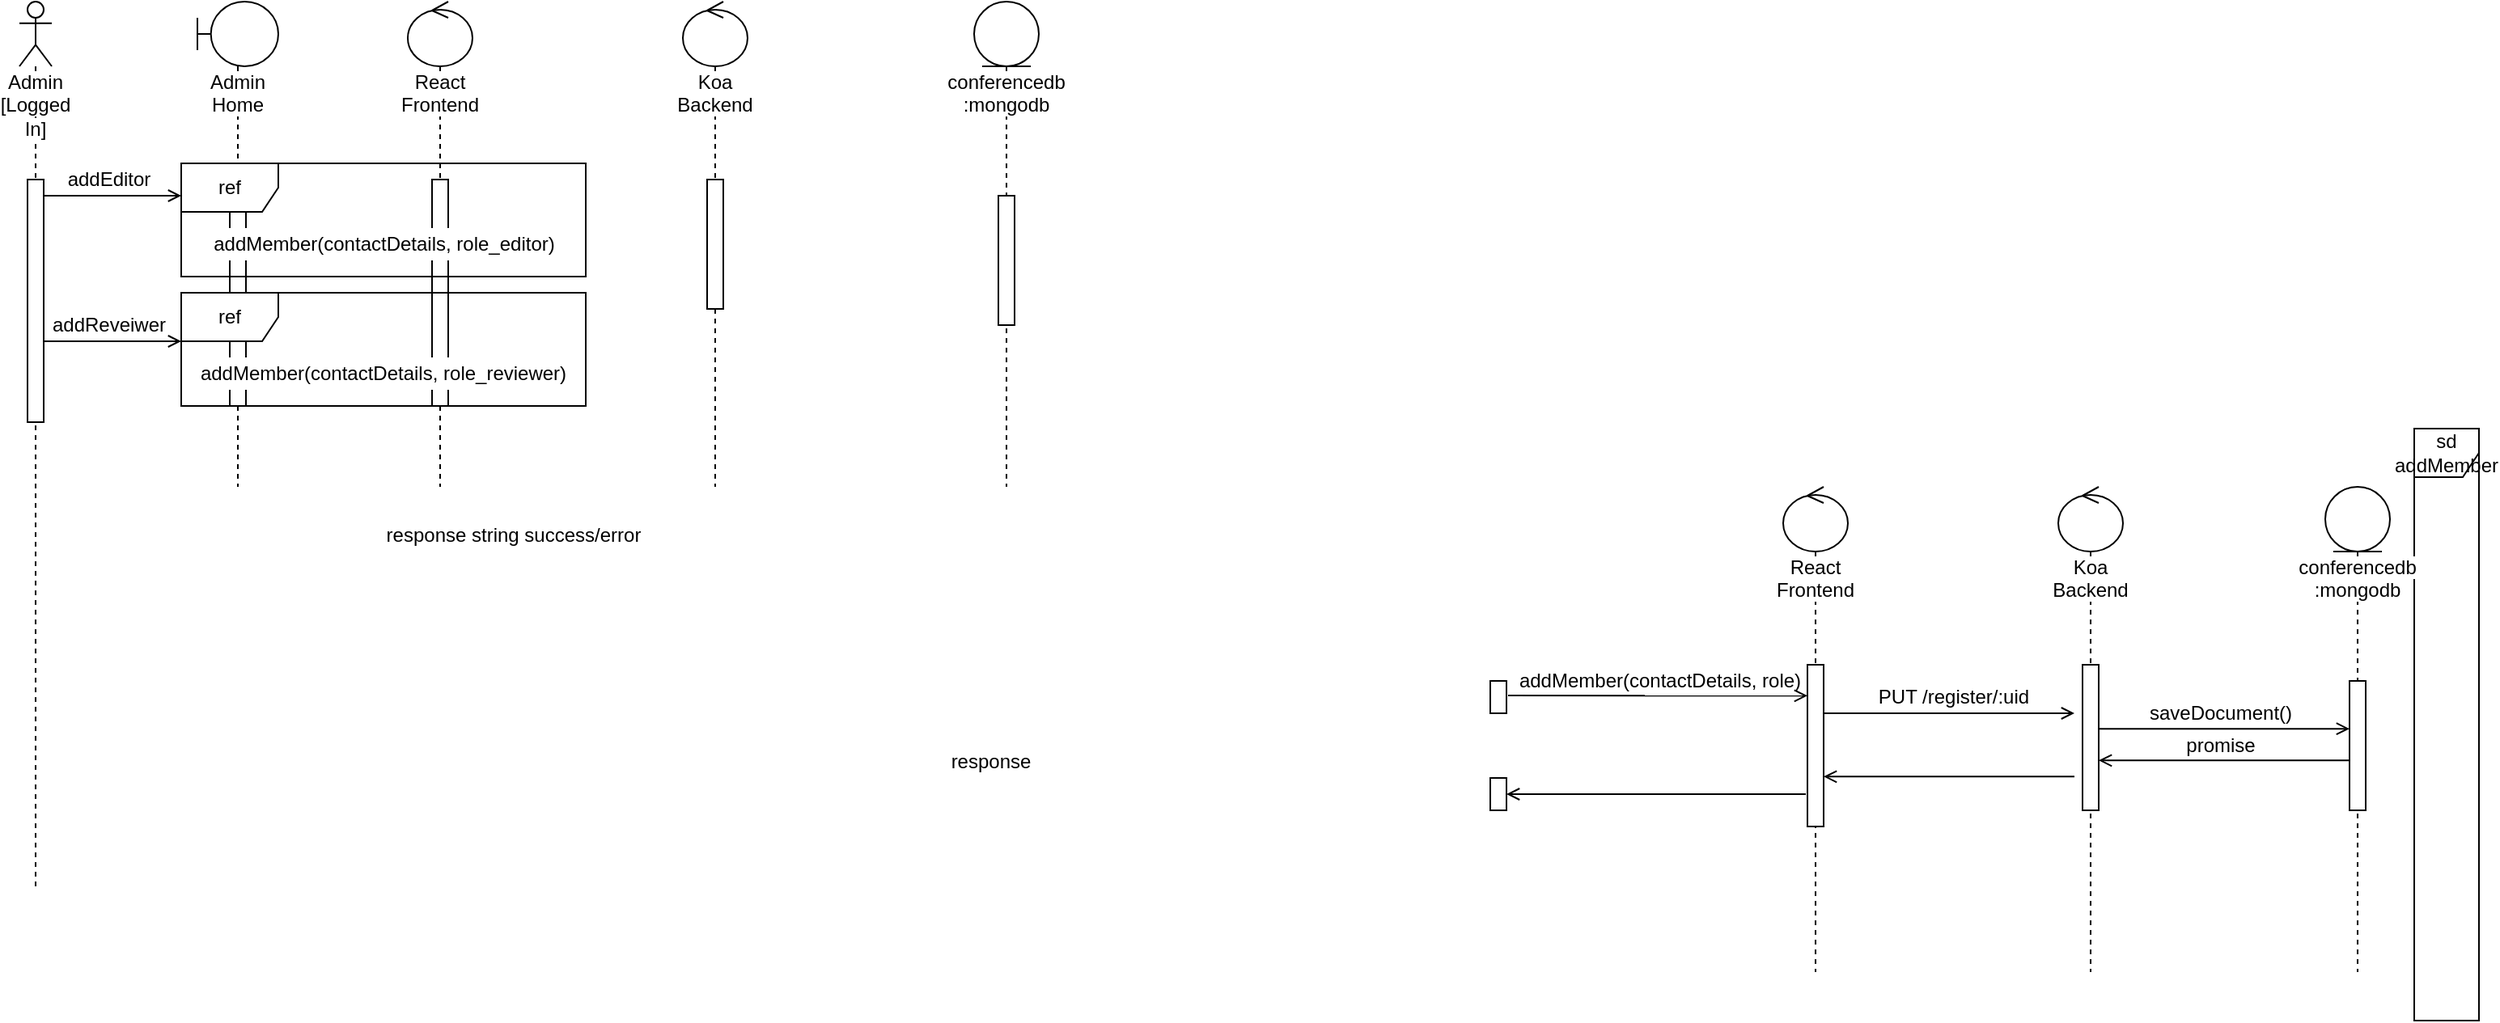 <mxfile version="14.7.2" type="github" pages="4">
  <diagram id="q4KeziVVks7lWcbCtezH" name="Page-1">
    <mxGraphModel dx="1038" dy="588" grid="1" gridSize="10" guides="1" tooltips="1" connect="1" arrows="1" fold="1" page="1" pageScale="1" pageWidth="1169" pageHeight="827" math="0" shadow="0">
      <root>
        <mxCell id="0" />
        <mxCell id="1" parent="0" />
        <mxCell id="NYb0u8Sw0OUqS86-CbN8-31" value="sd addMember" style="shape=umlFrame;whiteSpace=wrap;html=1;width=100;height=30;" parent="1" vertex="1">
          <mxGeometry x="1540" y="294" width="40" height="366" as="geometry" />
        </mxCell>
        <mxCell id="NYb0u8Sw0OUqS86-CbN8-1" value="&lt;span style=&quot;background-color: rgb(255 , 255 , 255)&quot;&gt;Admin&lt;br&gt;[Logged In]&lt;br&gt;&lt;/span&gt;" style="shape=umlLifeline;participant=umlActor;perimeter=lifelinePerimeter;whiteSpace=wrap;html=1;container=1;collapsible=0;recursiveResize=0;verticalAlign=top;spacingTop=36;outlineConnect=0;" parent="1" vertex="1">
          <mxGeometry x="60" y="30" width="20" height="550" as="geometry" />
        </mxCell>
        <mxCell id="NYb0u8Sw0OUqS86-CbN8-2" value="&lt;span style=&quot;background-color: rgb(255 , 255 , 255)&quot;&gt;Admin Home&lt;/span&gt;" style="shape=umlLifeline;participant=umlBoundary;perimeter=lifelinePerimeter;whiteSpace=wrap;html=1;container=1;collapsible=0;recursiveResize=0;verticalAlign=top;spacingTop=36;outlineConnect=0;" parent="1" vertex="1">
          <mxGeometry x="170" y="30" width="50" height="300" as="geometry" />
        </mxCell>
        <mxCell id="NYb0u8Sw0OUqS86-CbN8-3" value="&lt;span style=&quot;background-color: rgb(255 , 255 , 255)&quot;&gt;React Frontend&lt;/span&gt;" style="shape=umlLifeline;participant=umlControl;perimeter=lifelinePerimeter;whiteSpace=wrap;html=1;container=1;collapsible=0;recursiveResize=0;verticalAlign=top;spacingTop=36;outlineConnect=0;" parent="1" vertex="1">
          <mxGeometry x="300" y="30" width="40" height="300" as="geometry" />
        </mxCell>
        <mxCell id="NYb0u8Sw0OUqS86-CbN8-4" value="&lt;span style=&quot;background-color: rgb(255 , 255 , 255)&quot;&gt;Koa Backend&lt;/span&gt;" style="shape=umlLifeline;participant=umlControl;perimeter=lifelinePerimeter;whiteSpace=wrap;html=1;container=1;collapsible=0;recursiveResize=0;verticalAlign=top;spacingTop=36;outlineConnect=0;" parent="1" vertex="1">
          <mxGeometry x="470" y="30" width="40" height="300" as="geometry" />
        </mxCell>
        <mxCell id="NYb0u8Sw0OUqS86-CbN8-5" value="" style="html=1;points=[];perimeter=orthogonalPerimeter;" parent="1" vertex="1">
          <mxGeometry x="65" y="140" width="10" height="150" as="geometry" />
        </mxCell>
        <mxCell id="NYb0u8Sw0OUqS86-CbN8-6" value="" style="endArrow=open;html=1;endFill=0;" parent="1" edge="1">
          <mxGeometry width="50" height="50" relative="1" as="geometry">
            <mxPoint x="75" y="150" as="sourcePoint" />
            <mxPoint x="160" y="150" as="targetPoint" />
          </mxGeometry>
        </mxCell>
        <mxCell id="NYb0u8Sw0OUqS86-CbN8-7" value="" style="html=1;points=[];perimeter=orthogonalPerimeter;" parent="1" vertex="1">
          <mxGeometry x="190" y="140" width="10" height="140" as="geometry" />
        </mxCell>
        <mxCell id="NYb0u8Sw0OUqS86-CbN8-8" value="addEditor" style="text;html=1;align=center;verticalAlign=middle;resizable=0;points=[];autosize=1;strokeColor=none;" parent="1" vertex="1">
          <mxGeometry x="80" y="130" width="70" height="20" as="geometry" />
        </mxCell>
        <mxCell id="NYb0u8Sw0OUqS86-CbN8-10" value="" style="html=1;points=[];perimeter=orthogonalPerimeter;" parent="1" vertex="1">
          <mxGeometry x="315" y="140" width="10" height="140" as="geometry" />
        </mxCell>
        <mxCell id="NYb0u8Sw0OUqS86-CbN8-13" value="" style="html=1;points=[];perimeter=orthogonalPerimeter;" parent="1" vertex="1">
          <mxGeometry x="485" y="140" width="10" height="80" as="geometry" />
        </mxCell>
        <mxCell id="NYb0u8Sw0OUqS86-CbN8-15" value="&lt;span style=&quot;background-color: rgb(255 , 255 , 255)&quot;&gt;conferencedb&lt;br&gt;:mongodb&lt;/span&gt;" style="shape=umlLifeline;participant=umlEntity;perimeter=lifelinePerimeter;whiteSpace=wrap;html=1;container=1;collapsible=0;recursiveResize=0;verticalAlign=top;spacingTop=36;outlineConnect=0;" parent="1" vertex="1">
          <mxGeometry x="650" y="30" width="40" height="300" as="geometry" />
        </mxCell>
        <mxCell id="NYb0u8Sw0OUqS86-CbN8-16" value="" style="html=1;points=[];perimeter=orthogonalPerimeter;" parent="1" vertex="1">
          <mxGeometry x="665" y="150" width="10" height="80" as="geometry" />
        </mxCell>
        <mxCell id="NYb0u8Sw0OUqS86-CbN8-19" value="ref" style="shape=umlFrame;whiteSpace=wrap;html=1;" parent="1" vertex="1">
          <mxGeometry x="160" y="130" width="250" height="70" as="geometry" />
        </mxCell>
        <mxCell id="NYb0u8Sw0OUqS86-CbN8-20" value="addMember(contactDetails, role_editor)" style="text;html=1;strokeColor=none;align=center;verticalAlign=middle;whiteSpace=wrap;rounded=0;fillColor=#ffffff;" parent="1" vertex="1">
          <mxGeometry x="172.5" y="170" width="225" height="20" as="geometry" />
        </mxCell>
        <mxCell id="NYb0u8Sw0OUqS86-CbN8-21" value="&lt;span style=&quot;background-color: rgb(255 , 255 , 255)&quot;&gt;React Frontend&lt;/span&gt;" style="shape=umlLifeline;participant=umlControl;perimeter=lifelinePerimeter;whiteSpace=wrap;html=1;container=1;collapsible=0;recursiveResize=0;verticalAlign=top;spacingTop=36;outlineConnect=0;" parent="1" vertex="1">
          <mxGeometry x="1150" y="330" width="40" height="300" as="geometry" />
        </mxCell>
        <mxCell id="NYb0u8Sw0OUqS86-CbN8-22" value="&lt;span style=&quot;background-color: rgb(255 , 255 , 255)&quot;&gt;Koa Backend&lt;/span&gt;" style="shape=umlLifeline;participant=umlControl;perimeter=lifelinePerimeter;whiteSpace=wrap;html=1;container=1;collapsible=0;recursiveResize=0;verticalAlign=top;spacingTop=36;outlineConnect=0;" parent="1" vertex="1">
          <mxGeometry x="1320" y="330" width="40" height="300" as="geometry" />
        </mxCell>
        <mxCell id="NYb0u8Sw0OUqS86-CbN8-23" value="" style="html=1;points=[];perimeter=orthogonalPerimeter;" parent="1" vertex="1">
          <mxGeometry x="1165" y="440" width="10" height="100" as="geometry" />
        </mxCell>
        <mxCell id="NYb0u8Sw0OUqS86-CbN8-24" value="" style="endArrow=open;html=1;endFill=0;" parent="1" edge="1">
          <mxGeometry width="50" height="50" relative="1" as="geometry">
            <mxPoint x="1175" y="470" as="sourcePoint" />
            <mxPoint x="1330" y="470" as="targetPoint" />
          </mxGeometry>
        </mxCell>
        <mxCell id="NYb0u8Sw0OUqS86-CbN8-25" value="" style="html=1;points=[];perimeter=orthogonalPerimeter;" parent="1" vertex="1">
          <mxGeometry x="1335" y="440" width="10" height="90" as="geometry" />
        </mxCell>
        <mxCell id="NYb0u8Sw0OUqS86-CbN8-26" value="PUT /register/:uid" style="text;html=1;align=center;verticalAlign=middle;resizable=0;points=[];autosize=1;strokeColor=none;" parent="1" vertex="1">
          <mxGeometry x="1200" y="450" width="110" height="20" as="geometry" />
        </mxCell>
        <mxCell id="NYb0u8Sw0OUqS86-CbN8-27" value="&lt;span style=&quot;background-color: rgb(255 , 255 , 255)&quot;&gt;conferencedb&lt;br&gt;:mongodb&lt;/span&gt;" style="shape=umlLifeline;participant=umlEntity;perimeter=lifelinePerimeter;whiteSpace=wrap;html=1;container=1;collapsible=0;recursiveResize=0;verticalAlign=top;spacingTop=36;outlineConnect=0;" parent="1" vertex="1">
          <mxGeometry x="1485" y="330" width="40" height="300" as="geometry" />
        </mxCell>
        <mxCell id="NYb0u8Sw0OUqS86-CbN8-28" value="" style="html=1;points=[];perimeter=orthogonalPerimeter;" parent="1" vertex="1">
          <mxGeometry x="1500" y="450" width="10" height="80" as="geometry" />
        </mxCell>
        <mxCell id="NYb0u8Sw0OUqS86-CbN8-29" value="" style="endArrow=open;html=1;endFill=0;" parent="1" edge="1">
          <mxGeometry width="50" height="50" relative="1" as="geometry">
            <mxPoint x="1345" y="479.58" as="sourcePoint" />
            <mxPoint x="1500" y="479.58" as="targetPoint" />
          </mxGeometry>
        </mxCell>
        <mxCell id="NYb0u8Sw0OUqS86-CbN8-30" value="saveDocument()" style="text;html=1;align=center;verticalAlign=middle;resizable=0;points=[];autosize=1;strokeColor=none;" parent="1" vertex="1">
          <mxGeometry x="1370" y="460" width="100" height="20" as="geometry" />
        </mxCell>
        <mxCell id="NYb0u8Sw0OUqS86-CbN8-34" value="" style="endArrow=open;html=1;endFill=0;" parent="1" edge="1">
          <mxGeometry width="50" height="50" relative="1" as="geometry">
            <mxPoint x="980" y="459" as="sourcePoint" />
            <mxPoint x="1165" y="459.17" as="targetPoint" />
          </mxGeometry>
        </mxCell>
        <mxCell id="NYb0u8Sw0OUqS86-CbN8-35" value="addMember(contactDetails, role)" style="text;html=1;strokeColor=none;fillColor=none;align=center;verticalAlign=middle;whiteSpace=wrap;rounded=0;" parent="1" vertex="1">
          <mxGeometry x="979" y="440" width="190" height="20" as="geometry" />
        </mxCell>
        <mxCell id="NYb0u8Sw0OUqS86-CbN8-36" value="" style="html=1;points=[];perimeter=orthogonalPerimeter;" parent="1" vertex="1">
          <mxGeometry x="969" y="450" width="10" height="20" as="geometry" />
        </mxCell>
        <mxCell id="ZZ4jVrIVRwUyp16aue3L-1" value="" style="endArrow=open;html=1;endFill=0;" parent="1" edge="1">
          <mxGeometry width="50" height="50" relative="1" as="geometry">
            <mxPoint x="1500" y="499.17" as="sourcePoint" />
            <mxPoint x="1345" y="499.17" as="targetPoint" />
          </mxGeometry>
        </mxCell>
        <mxCell id="xd9AVIgw1vkzeSWqnFpu-1" value="" style="endArrow=open;html=1;endFill=0;" parent="1" edge="1">
          <mxGeometry width="50" height="50" relative="1" as="geometry">
            <mxPoint x="1330" y="509.17" as="sourcePoint" />
            <mxPoint x="1175" y="509.17" as="targetPoint" />
          </mxGeometry>
        </mxCell>
        <mxCell id="xd9AVIgw1vkzeSWqnFpu-2" value="" style="endArrow=open;html=1;endFill=0;" parent="1" edge="1">
          <mxGeometry width="50" height="50" relative="1" as="geometry">
            <mxPoint x="1164" y="520" as="sourcePoint" />
            <mxPoint x="979" y="520" as="targetPoint" />
          </mxGeometry>
        </mxCell>
        <mxCell id="xd9AVIgw1vkzeSWqnFpu-3" value="" style="html=1;points=[];perimeter=orthogonalPerimeter;" parent="1" vertex="1">
          <mxGeometry x="969" y="510" width="10" height="20" as="geometry" />
        </mxCell>
        <mxCell id="xd9AVIgw1vkzeSWqnFpu-4" value="response" style="text;html=1;align=center;verticalAlign=middle;resizable=0;points=[];autosize=1;strokeColor=none;" parent="1" vertex="1">
          <mxGeometry x="630" y="490" width="60" height="20" as="geometry" />
        </mxCell>
        <mxCell id="xd9AVIgw1vkzeSWqnFpu-5" value="response string success/error" style="text;html=1;align=center;verticalAlign=middle;resizable=0;points=[];autosize=1;strokeColor=none;" parent="1" vertex="1">
          <mxGeometry x="280" y="350" width="170" height="20" as="geometry" />
        </mxCell>
        <mxCell id="xd9AVIgw1vkzeSWqnFpu-6" value="" style="endArrow=open;html=1;endFill=0;" parent="1" edge="1">
          <mxGeometry width="50" height="50" relative="1" as="geometry">
            <mxPoint x="75" y="240" as="sourcePoint" />
            <mxPoint x="160" y="240" as="targetPoint" />
          </mxGeometry>
        </mxCell>
        <mxCell id="xd9AVIgw1vkzeSWqnFpu-7" value="addReveiwer" style="text;html=1;align=center;verticalAlign=middle;resizable=0;points=[];autosize=1;strokeColor=none;" parent="1" vertex="1">
          <mxGeometry x="70" y="220" width="90" height="20" as="geometry" />
        </mxCell>
        <mxCell id="xd9AVIgw1vkzeSWqnFpu-8" value="ref" style="shape=umlFrame;whiteSpace=wrap;html=1;" parent="1" vertex="1">
          <mxGeometry x="160" y="210" width="250" height="70" as="geometry" />
        </mxCell>
        <mxCell id="xd9AVIgw1vkzeSWqnFpu-9" value="addMember(contactDetails, role_reviewer)" style="text;html=1;strokeColor=none;align=center;verticalAlign=middle;whiteSpace=wrap;rounded=0;fillColor=#ffffff;" parent="1" vertex="1">
          <mxGeometry x="170" y="250" width="230" height="20" as="geometry" />
        </mxCell>
        <mxCell id="xd9AVIgw1vkzeSWqnFpu-10" value="promise" style="text;html=1;align=center;verticalAlign=middle;resizable=0;points=[];autosize=1;strokeColor=none;" parent="1" vertex="1">
          <mxGeometry x="1390" y="480" width="60" height="20" as="geometry" />
        </mxCell>
      </root>
    </mxGraphModel>
  </diagram>
  <diagram id="AUMfhfI8QtfckKWTFHT-" name="reviewer">
    <mxGraphModel dx="1038" dy="588" grid="1" gridSize="10" guides="1" tooltips="1" connect="1" arrows="1" fold="1" page="1" pageScale="1" pageWidth="850" pageHeight="1100" math="0" shadow="0">
      <root>
        <mxCell id="Xt1RCXBU5iCmGF23gRri-0" />
        <mxCell id="Xt1RCXBU5iCmGF23gRri-1" parent="Xt1RCXBU5iCmGF23gRri-0" />
        <mxCell id="PV8OapbpumjoqlrSOcBn-15" value="&lt;span style=&quot;background-color: rgb(255 , 255 , 255)&quot;&gt;Reviewer[Logged in]&lt;br&gt;&lt;/span&gt;" style="shape=umlLifeline;participant=umlActor;perimeter=lifelinePerimeter;whiteSpace=wrap;html=1;container=1;collapsible=0;recursiveResize=0;verticalAlign=top;spacingTop=36;outlineConnect=0;" parent="Xt1RCXBU5iCmGF23gRri-1" vertex="1">
          <mxGeometry x="71" y="41" width="20" height="550" as="geometry" />
        </mxCell>
        <mxCell id="PV8OapbpumjoqlrSOcBn-16" value="&lt;span style=&quot;background-color: rgb(255 , 255 , 255)&quot;&gt;Reviewer Home&lt;/span&gt;" style="shape=umlLifeline;participant=umlBoundary;perimeter=lifelinePerimeter;whiteSpace=wrap;html=1;container=1;collapsible=0;recursiveResize=0;verticalAlign=top;spacingTop=36;outlineConnect=0;" parent="Xt1RCXBU5iCmGF23gRri-1" vertex="1">
          <mxGeometry x="180" y="40" width="50" height="530" as="geometry" />
        </mxCell>
        <mxCell id="PV8OapbpumjoqlrSOcBn-17" value="&lt;span style=&quot;background-color: rgb(255 , 255 , 255)&quot;&gt;React Frontend&lt;/span&gt;" style="shape=umlLifeline;participant=umlControl;perimeter=lifelinePerimeter;whiteSpace=wrap;html=1;container=1;collapsible=0;recursiveResize=0;verticalAlign=top;spacingTop=36;outlineConnect=0;" parent="Xt1RCXBU5iCmGF23gRri-1" vertex="1">
          <mxGeometry x="310" y="40" width="40" height="520" as="geometry" />
        </mxCell>
        <mxCell id="uZzfIeQzGyyXmPdl2aIP-4" value="" style="html=1;points=[];perimeter=orthogonalPerimeter;" vertex="1" parent="PV8OapbpumjoqlrSOcBn-17">
          <mxGeometry x="15" y="300" width="10" height="140" as="geometry" />
        </mxCell>
        <mxCell id="GbWwASdY5H7hEDPQLbLE-0" value="" style="html=1;points=[];perimeter=orthogonalPerimeter;" vertex="1" parent="PV8OapbpumjoqlrSOcBn-17">
          <mxGeometry x="25" y="350" width="10" height="40" as="geometry" />
        </mxCell>
        <mxCell id="GbWwASdY5H7hEDPQLbLE-1" value="self call" style="edgeStyle=orthogonalEdgeStyle;html=1;align=left;spacingLeft=2;endArrow=block;rounded=0;entryX=1;entryY=0;" edge="1" parent="PV8OapbpumjoqlrSOcBn-17">
          <mxGeometry relative="1" as="geometry">
            <mxPoint x="26" y="330" as="sourcePoint" />
            <Array as="points">
              <mxPoint x="56" y="330" />
            </Array>
            <mxPoint x="31" y="350" as="targetPoint" />
          </mxGeometry>
        </mxCell>
        <mxCell id="PV8OapbpumjoqlrSOcBn-18" value="&lt;span style=&quot;background-color: rgb(255 , 255 , 255)&quot;&gt;Koa Backend&lt;/span&gt;" style="shape=umlLifeline;participant=umlControl;perimeter=lifelinePerimeter;whiteSpace=wrap;html=1;container=1;collapsible=0;recursiveResize=0;verticalAlign=top;spacingTop=36;outlineConnect=0;" parent="Xt1RCXBU5iCmGF23gRri-1" vertex="1">
          <mxGeometry x="480" y="40" width="40" height="520" as="geometry" />
        </mxCell>
        <mxCell id="PV8OapbpumjoqlrSOcBn-19" value="" style="html=1;points=[];perimeter=orthogonalPerimeter;" parent="Xt1RCXBU5iCmGF23gRri-1" vertex="1">
          <mxGeometry x="75" y="150" width="10" height="150" as="geometry" />
        </mxCell>
        <mxCell id="PV8OapbpumjoqlrSOcBn-20" value="" style="endArrow=open;html=1;endFill=0;exitX=0.9;exitY=0.071;exitDx=0;exitDy=0;exitPerimeter=0;" parent="Xt1RCXBU5iCmGF23gRri-1" source="PV8OapbpumjoqlrSOcBn-23" edge="1">
          <mxGeometry width="50" height="50" relative="1" as="geometry">
            <mxPoint x="85" y="160" as="sourcePoint" />
            <mxPoint x="494" y="180" as="targetPoint" />
          </mxGeometry>
        </mxCell>
        <mxCell id="PV8OapbpumjoqlrSOcBn-21" value="" style="html=1;points=[];perimeter=orthogonalPerimeter;" parent="Xt1RCXBU5iCmGF23gRri-1" vertex="1">
          <mxGeometry x="200" y="170" width="10" height="140" as="geometry" />
        </mxCell>
        <mxCell id="PV8OapbpumjoqlrSOcBn-23" value="" style="html=1;points=[];perimeter=orthogonalPerimeter;" parent="Xt1RCXBU5iCmGF23gRri-1" vertex="1">
          <mxGeometry x="325" y="170" width="10" height="140" as="geometry" />
        </mxCell>
        <mxCell id="PV8OapbpumjoqlrSOcBn-24" value="" style="html=1;points=[];perimeter=orthogonalPerimeter;" parent="Xt1RCXBU5iCmGF23gRri-1" vertex="1">
          <mxGeometry x="495" y="170" width="10" height="80" as="geometry" />
        </mxCell>
        <mxCell id="PV8OapbpumjoqlrSOcBn-25" value="&lt;span style=&quot;background-color: rgb(255 , 255 , 255)&quot;&gt;conferencedb&lt;br&gt;:mongodb&lt;/span&gt;" style="shape=umlLifeline;participant=umlEntity;perimeter=lifelinePerimeter;whiteSpace=wrap;html=1;container=1;collapsible=0;recursiveResize=0;verticalAlign=top;spacingTop=36;outlineConnect=0;" parent="Xt1RCXBU5iCmGF23gRri-1" vertex="1">
          <mxGeometry x="660" y="40" width="40" height="520" as="geometry" />
        </mxCell>
        <mxCell id="PV8OapbpumjoqlrSOcBn-26" value="" style="html=1;points=[];perimeter=orthogonalPerimeter;" parent="Xt1RCXBU5iCmGF23gRri-1" vertex="1">
          <mxGeometry x="675" y="160" width="10" height="80" as="geometry" />
        </mxCell>
        <mxCell id="PV8OapbpumjoqlrSOcBn-27" value="" style="endArrow=open;html=1;endFill=0;entryX=-0.02;entryY=0.375;entryDx=0;entryDy=0;entryPerimeter=0;" parent="Xt1RCXBU5iCmGF23gRri-1" target="PV8OapbpumjoqlrSOcBn-26" edge="1">
          <mxGeometry width="50" height="50" relative="1" as="geometry">
            <mxPoint x="505" y="189.58" as="sourcePoint" />
            <mxPoint x="660" y="189.58" as="targetPoint" />
          </mxGeometry>
        </mxCell>
        <mxCell id="WjYPnoa3udhj8C_VKTcC-0" value="Get()" style="text;html=1;align=center;verticalAlign=middle;resizable=0;points=[];autosize=1;strokeColor=none;" parent="Xt1RCXBU5iCmGF23gRri-1" vertex="1">
          <mxGeometry x="385" y="160" width="40" height="20" as="geometry" />
        </mxCell>
        <mxCell id="WjYPnoa3udhj8C_VKTcC-1" value="readalldocuments(papers)" style="text;html=1;align=center;verticalAlign=middle;resizable=0;points=[];autosize=1;strokeColor=none;" parent="Xt1RCXBU5iCmGF23gRri-1" vertex="1">
          <mxGeometry x="510" y="170" width="150" height="20" as="geometry" />
        </mxCell>
        <mxCell id="9pAdt0w2CMzIdbBZ8SRK-0" value="" style="endArrow=open;html=1;endFill=0;exitX=-0.26;exitY=0.735;exitDx=0;exitDy=0;exitPerimeter=0;" edge="1" parent="Xt1RCXBU5iCmGF23gRri-1">
          <mxGeometry width="50" height="50" relative="1" as="geometry">
            <mxPoint x="672.4" y="222.8" as="sourcePoint" />
            <mxPoint x="505" y="222.8" as="targetPoint" />
          </mxGeometry>
        </mxCell>
        <mxCell id="9pAdt0w2CMzIdbBZ8SRK-1" value="promise()" style="text;html=1;align=center;verticalAlign=middle;resizable=0;points=[];autosize=1;strokeColor=none;" vertex="1" parent="Xt1RCXBU5iCmGF23gRri-1">
          <mxGeometry x="544" y="205" width="70" height="20" as="geometry" />
        </mxCell>
        <mxCell id="9pAdt0w2CMzIdbBZ8SRK-2" value="" style="endArrow=open;html=1;endFill=0;" edge="1" parent="Xt1RCXBU5iCmGF23gRri-1">
          <mxGeometry width="50" height="50" relative="1" as="geometry">
            <mxPoint x="496" y="226" as="sourcePoint" />
            <mxPoint x="335" y="226" as="targetPoint" />
          </mxGeometry>
        </mxCell>
        <mxCell id="9pAdt0w2CMzIdbBZ8SRK-3" value="json object array" style="text;html=1;align=center;verticalAlign=middle;resizable=0;points=[];autosize=1;strokeColor=none;" vertex="1" parent="Xt1RCXBU5iCmGF23gRri-1">
          <mxGeometry x="363" y="208" width="100" height="20" as="geometry" />
        </mxCell>
        <mxCell id="uZzfIeQzGyyXmPdl2aIP-0" value="" style="endArrow=open;html=1;endFill=0;entryX=1.16;entryY=0.469;entryDx=0;entryDy=0;entryPerimeter=0;exitX=0.02;exitY=0.474;exitDx=0;exitDy=0;exitPerimeter=0;" edge="1" parent="Xt1RCXBU5iCmGF23gRri-1" source="PV8OapbpumjoqlrSOcBn-23" target="PV8OapbpumjoqlrSOcBn-21">
          <mxGeometry width="50" height="50" relative="1" as="geometry">
            <mxPoint x="506" y="236" as="sourcePoint" />
            <mxPoint x="345" y="236" as="targetPoint" />
          </mxGeometry>
        </mxCell>
        <mxCell id="uZzfIeQzGyyXmPdl2aIP-1" value="show dashboard&amp;nbsp;" style="text;html=1;align=center;verticalAlign=middle;resizable=0;points=[];autosize=1;strokeColor=none;" vertex="1" parent="Xt1RCXBU5iCmGF23gRri-1">
          <mxGeometry x="218" y="217" width="110" height="20" as="geometry" />
        </mxCell>
        <mxCell id="uZzfIeQzGyyXmPdl2aIP-2" value="" style="html=1;points=[];perimeter=orthogonalPerimeter;" vertex="1" parent="Xt1RCXBU5iCmGF23gRri-1">
          <mxGeometry x="75" y="347" width="10" height="140" as="geometry" />
        </mxCell>
        <mxCell id="uZzfIeQzGyyXmPdl2aIP-3" value="" style="html=1;points=[];perimeter=orthogonalPerimeter;" vertex="1" parent="Xt1RCXBU5iCmGF23gRri-1">
          <mxGeometry x="200" y="340" width="10" height="140" as="geometry" />
        </mxCell>
        <mxCell id="uZzfIeQzGyyXmPdl2aIP-5" value="" style="html=1;points=[];perimeter=orthogonalPerimeter;" vertex="1" parent="Xt1RCXBU5iCmGF23gRri-1">
          <mxGeometry x="495" y="334" width="10" height="140" as="geometry" />
        </mxCell>
        <mxCell id="uZzfIeQzGyyXmPdl2aIP-6" value="" style="html=1;points=[];perimeter=orthogonalPerimeter;" vertex="1" parent="Xt1RCXBU5iCmGF23gRri-1">
          <mxGeometry x="675" y="334" width="10" height="140" as="geometry" />
        </mxCell>
        <mxCell id="uZzfIeQzGyyXmPdl2aIP-7" value="" style="endArrow=open;html=1;endFill=0;entryX=-0.12;entryY=0.191;entryDx=0;entryDy=0;entryPerimeter=0;" edge="1" parent="Xt1RCXBU5iCmGF23gRri-1">
          <mxGeometry width="50" height="50" relative="1" as="geometry">
            <mxPoint x="85" y="367" as="sourcePoint" />
            <mxPoint x="199.8" y="366.74" as="targetPoint" />
          </mxGeometry>
        </mxCell>
        <mxCell id="uZzfIeQzGyyXmPdl2aIP-8" value="" style="endArrow=open;html=1;endFill=0;entryX=-0.12;entryY=0.191;entryDx=0;entryDy=0;entryPerimeter=0;" edge="1" parent="Xt1RCXBU5iCmGF23gRri-1">
          <mxGeometry width="50" height="50" relative="1" as="geometry">
            <mxPoint x="211" y="382" as="sourcePoint" />
            <mxPoint x="325.8" y="381.74" as="targetPoint" />
          </mxGeometry>
        </mxCell>
        <mxCell id="uZzfIeQzGyyXmPdl2aIP-9" value="&lt;font style=&quot;font-size: 11px&quot;&gt;ViewReserachPapers&lt;/font&gt;" style="text;html=1;align=center;verticalAlign=middle;resizable=0;points=[];autosize=1;strokeColor=none;" vertex="1" parent="Xt1RCXBU5iCmGF23gRri-1">
          <mxGeometry x="82" y="346" width="120" height="20" as="geometry" />
        </mxCell>
        <mxCell id="CSlv0grIcvcFdWiEtYgT-1" value="ViewPapers" style="text;html=1;align=center;verticalAlign=middle;resizable=0;points=[];autosize=1;strokeColor=none;" vertex="1" parent="Xt1RCXBU5iCmGF23gRri-1">
          <mxGeometry x="230" y="360" width="80" height="20" as="geometry" />
        </mxCell>
      </root>
    </mxGraphModel>
  </diagram>
  <diagram id="ZCZlVTbzlUbFGPJl9M_o" name="Editor">
    <mxGraphModel grid="1" gridSize="10" guides="1" tooltips="1" connect="1" arrows="1" page="1" fold="1" pageScale="1" pageWidth="850" pageHeight="1100" math="0" shadow="0">
      <root>
        <mxCell id="_BV4WGb-6vVBy7gyoO_h-0" />
        <mxCell id="_BV4WGb-6vVBy7gyoO_h-1" parent="_BV4WGb-6vVBy7gyoO_h-0" />
        <mxCell id="_BV4WGb-6vVBy7gyoO_h-2" value="&lt;span style=&quot;background-color: rgb(255 , 255 , 255)&quot;&gt;Editor Home&lt;/span&gt;" style="shape=umlLifeline;participant=umlBoundary;perimeter=lifelinePerimeter;whiteSpace=wrap;html=1;container=1;collapsible=0;recursiveResize=0;verticalAlign=top;spacingTop=36;outlineConnect=0;" parent="_BV4WGb-6vVBy7gyoO_h-1" vertex="1">
          <mxGeometry x="180" y="40" width="50" height="450" as="geometry" />
        </mxCell>
        <mxCell id="_BV4WGb-6vVBy7gyoO_h-3" value="&lt;span style=&quot;background-color: rgb(255 , 255 , 255)&quot;&gt;React Frontend&lt;/span&gt;" style="shape=umlLifeline;participant=umlControl;perimeter=lifelinePerimeter;whiteSpace=wrap;html=1;container=1;collapsible=0;recursiveResize=0;verticalAlign=top;spacingTop=36;outlineConnect=0;" parent="_BV4WGb-6vVBy7gyoO_h-1" vertex="1">
          <mxGeometry x="310" y="40" width="40" height="450" as="geometry" />
        </mxCell>
        <mxCell id="_BV4WGb-6vVBy7gyoO_h-4" value="&lt;span style=&quot;background-color: rgb(255 , 255 , 255)&quot;&gt;Koa Backend&lt;/span&gt;" style="shape=umlLifeline;participant=umlControl;perimeter=lifelinePerimeter;whiteSpace=wrap;html=1;container=1;collapsible=0;recursiveResize=0;verticalAlign=top;spacingTop=36;outlineConnect=0;" parent="_BV4WGb-6vVBy7gyoO_h-1" vertex="1">
          <mxGeometry x="480" y="40" width="40" height="440" as="geometry" />
        </mxCell>
        <mxCell id="_BV4WGb-6vVBy7gyoO_h-7" value="" style="html=1;points=[];perimeter=orthogonalPerimeter;" parent="_BV4WGb-6vVBy7gyoO_h-1" vertex="1">
          <mxGeometry x="200" y="150" width="10" height="300" as="geometry" />
        </mxCell>
        <mxCell id="_BV4WGb-6vVBy7gyoO_h-9" value="" style="html=1;points=[];perimeter=orthogonalPerimeter;" parent="_BV4WGb-6vVBy7gyoO_h-1" vertex="1">
          <mxGeometry x="325" y="150" width="10" height="290" as="geometry" />
        </mxCell>
        <mxCell id="_BV4WGb-6vVBy7gyoO_h-10" value="" style="html=1;points=[];perimeter=orthogonalPerimeter;" parent="_BV4WGb-6vVBy7gyoO_h-1" vertex="1">
          <mxGeometry x="495" y="150" width="10" height="280" as="geometry" />
        </mxCell>
        <mxCell id="_BV4WGb-6vVBy7gyoO_h-11" value="&lt;span style=&quot;background-color: rgb(255 , 255 , 255)&quot;&gt;conferencedb&lt;br&gt;:mongodb&lt;/span&gt;" style="shape=umlLifeline;participant=umlEntity;perimeter=lifelinePerimeter;whiteSpace=wrap;html=1;container=1;collapsible=0;recursiveResize=0;verticalAlign=top;spacingTop=36;outlineConnect=0;" parent="_BV4WGb-6vVBy7gyoO_h-1" vertex="1">
          <mxGeometry x="660" y="40" width="40" height="440" as="geometry" />
        </mxCell>
        <mxCell id="_BV4WGb-6vVBy7gyoO_h-12" value="" style="html=1;points=[];perimeter=orthogonalPerimeter;" parent="_BV4WGb-6vVBy7gyoO_h-1" vertex="1">
          <mxGeometry x="675" y="160" width="10" height="280" as="geometry" />
        </mxCell>
        <mxCell id="_BV4WGb-6vVBy7gyoO_h-13" value="" style="endArrow=open;html=1;endFill=0;" parent="_BV4WGb-6vVBy7gyoO_h-1" edge="1">
          <mxGeometry width="50" height="50" relative="1" as="geometry">
            <mxPoint x="505" y="199.5" as="sourcePoint" />
            <mxPoint x="670" y="200" as="targetPoint" />
          </mxGeometry>
        </mxCell>
        <mxCell id="_BV4WGb-6vVBy7gyoO_h-14" value="Editor&lt;br&gt;[Logged In]" style="shape=umlLifeline;participant=umlActor;perimeter=lifelinePerimeter;whiteSpace=wrap;html=1;container=1;collapsible=0;recursiveResize=0;verticalAlign=top;spacingTop=36;outlineConnect=0;" parent="_BV4WGb-6vVBy7gyoO_h-1" vertex="1">
          <mxGeometry x="70" y="40" width="20" height="450" as="geometry" />
        </mxCell>
        <mxCell id="_02NJ5j95s8L1Uu60bYf-0" value="" style="html=1;points=[];perimeter=orthogonalPerimeter;" parent="_BV4WGb-6vVBy7gyoO_h-14" vertex="1">
          <mxGeometry x="5" y="100" width="10" height="330" as="geometry" />
        </mxCell>
        <mxCell id="_02NJ5j95s8L1Uu60bYf-1" value="" style="endArrow=open;html=1;endFill=0;" parent="_BV4WGb-6vVBy7gyoO_h-14" edge="1">
          <mxGeometry width="50" height="50" relative="1" as="geometry">
            <mxPoint x="20" y="120" as="sourcePoint" />
            <mxPoint x="129" y="120" as="targetPoint" />
          </mxGeometry>
        </mxCell>
        <mxCell id="_02NJ5j95s8L1Uu60bYf-2" value="ClickAddConDetails()" style="text;html=1;align=center;verticalAlign=middle;resizable=0;points=[];autosize=1;strokeColor=none;" parent="_BV4WGb-6vVBy7gyoO_h-1" vertex="1">
          <mxGeometry x="80" y="130" width="130" height="20" as="geometry" />
        </mxCell>
        <mxCell id="_02NJ5j95s8L1Uu60bYf-3" value="" style="endArrow=open;html=1;endFill=0;" parent="_BV4WGb-6vVBy7gyoO_h-1" edge="1">
          <mxGeometry width="50" height="50" relative="1" as="geometry">
            <mxPoint x="335" y="189.5" as="sourcePoint" />
            <mxPoint x="490" y="190" as="targetPoint" />
          </mxGeometry>
        </mxCell>
        <mxCell id="_02NJ5j95s8L1Uu60bYf-4" value="" style="endArrow=open;html=1;endFill=0;" parent="_BV4WGb-6vVBy7gyoO_h-1" edge="1">
          <mxGeometry width="50" height="50" relative="1" as="geometry">
            <mxPoint x="676" y="223" as="sourcePoint" />
            <mxPoint x="510" y="223" as="targetPoint" />
          </mxGeometry>
        </mxCell>
        <mxCell id="_02NJ5j95s8L1Uu60bYf-5" value="" style="endArrow=open;html=1;endFill=0;exitX=1.24;exitY=0.102;exitDx=0;exitDy=0;exitPerimeter=0;" parent="_BV4WGb-6vVBy7gyoO_h-1" source="_BV4WGb-6vVBy7gyoO_h-7" edge="1">
          <mxGeometry width="50" height="50" relative="1" as="geometry">
            <mxPoint x="216" y="180" as="sourcePoint" />
            <mxPoint x="325" y="180" as="targetPoint" />
          </mxGeometry>
        </mxCell>
        <mxCell id="E1WI1PmK3z3gU1uL6SnT-0" value="AddConDetails()" style="text;html=1;align=center;verticalAlign=middle;resizable=0;points=[];autosize=1;strokeColor=none;" parent="_BV4WGb-6vVBy7gyoO_h-1" vertex="1">
          <mxGeometry x="215" y="160" width="100" height="20" as="geometry" />
        </mxCell>
        <mxCell id="E1WI1PmK3z3gU1uL6SnT-1" value="POST(conDetails)" style="text;html=1;align=center;verticalAlign=middle;resizable=0;points=[];autosize=1;strokeColor=none;" parent="_BV4WGb-6vVBy7gyoO_h-1" vertex="1">
          <mxGeometry x="345" y="170" width="110" height="20" as="geometry" />
        </mxCell>
        <mxCell id="E1WI1PmK3z3gU1uL6SnT-2" value="saveDocument()" style="text;html=1;align=center;verticalAlign=middle;resizable=0;points=[];autosize=1;strokeColor=none;" vertex="1" parent="_BV4WGb-6vVBy7gyoO_h-1">
          <mxGeometry x="525" y="180" width="100" height="20" as="geometry" />
        </mxCell>
        <mxCell id="E1WI1PmK3z3gU1uL6SnT-3" value="" style="endArrow=open;html=1;endFill=0;" edge="1" parent="_BV4WGb-6vVBy7gyoO_h-1">
          <mxGeometry width="50" height="50" relative="1" as="geometry">
            <mxPoint x="490" y="234" as="sourcePoint" />
            <mxPoint x="340" y="234" as="targetPoint" />
          </mxGeometry>
        </mxCell>
        <mxCell id="E1WI1PmK3z3gU1uL6SnT-4" value="" style="endArrow=open;html=1;endFill=0;entryX=1.24;entryY=0.35;entryDx=0;entryDy=0;entryPerimeter=0;exitX=0.02;exitY=0.368;exitDx=0;exitDy=0;exitPerimeter=0;" edge="1" parent="_BV4WGb-6vVBy7gyoO_h-1" source="_BV4WGb-6vVBy7gyoO_h-9" target="_BV4WGb-6vVBy7gyoO_h-7">
          <mxGeometry width="50" height="50" relative="1" as="geometry">
            <mxPoint x="320" y="255" as="sourcePoint" />
            <mxPoint x="240" y="300" as="targetPoint" />
          </mxGeometry>
        </mxCell>
        <mxCell id="E1WI1PmK3z3gU1uL6SnT-7" value="promise()" style="text;html=1;align=center;verticalAlign=middle;resizable=0;points=[];autosize=1;strokeColor=none;" vertex="1" parent="_BV4WGb-6vVBy7gyoO_h-1">
          <mxGeometry x="550" y="200" width="70" height="20" as="geometry" />
        </mxCell>
        <mxCell id="E1WI1PmK3z3gU1uL6SnT-8" value="showConDetails()" style="text;html=1;align=center;verticalAlign=middle;resizable=0;points=[];autosize=1;strokeColor=none;" vertex="1" parent="_BV4WGb-6vVBy7gyoO_h-1">
          <mxGeometry x="210" y="230" width="110" height="20" as="geometry" />
        </mxCell>
        <mxCell id="E1WI1PmK3z3gU1uL6SnT-9" value="response()" style="text;html=1;align=center;verticalAlign=middle;resizable=0;points=[];autosize=1;strokeColor=none;" vertex="1" parent="_BV4WGb-6vVBy7gyoO_h-1">
          <mxGeometry x="385" y="210" width="70" height="20" as="geometry" />
        </mxCell>
        <mxCell id="E1WI1PmK3z3gU1uL6SnT-10" value="" style="endArrow=open;html=1;endFill=0;entryX=-0.18;entryY=0.29;entryDx=0;entryDy=0;entryPerimeter=0;" edge="1" parent="_BV4WGb-6vVBy7gyoO_h-1">
          <mxGeometry width="50" height="50" relative="1" as="geometry">
            <mxPoint x="507" y="338.5" as="sourcePoint" />
            <mxPoint x="675.2" y="339.6" as="targetPoint" />
          </mxGeometry>
        </mxCell>
        <mxCell id="E1WI1PmK3z3gU1uL6SnT-11" value="" style="endArrow=open;html=1;endFill=0;" edge="1" parent="_BV4WGb-6vVBy7gyoO_h-1">
          <mxGeometry width="50" height="50" relative="1" as="geometry">
            <mxPoint x="92" y="299" as="sourcePoint" />
            <mxPoint x="201" y="299" as="targetPoint" />
          </mxGeometry>
        </mxCell>
        <mxCell id="E1WI1PmK3z3gU1uL6SnT-12" value="ClickEditConDetails()" style="text;html=1;align=center;verticalAlign=middle;resizable=0;points=[];autosize=1;strokeColor=none;" vertex="1" parent="_BV4WGb-6vVBy7gyoO_h-1">
          <mxGeometry x="82" y="269" width="130" height="20" as="geometry" />
        </mxCell>
        <mxCell id="E1WI1PmK3z3gU1uL6SnT-13" value="" style="endArrow=open;html=1;endFill=0;" edge="1" parent="_BV4WGb-6vVBy7gyoO_h-1">
          <mxGeometry width="50" height="50" relative="1" as="geometry">
            <mxPoint x="337" y="328.5" as="sourcePoint" />
            <mxPoint x="492" y="329" as="targetPoint" />
          </mxGeometry>
        </mxCell>
        <mxCell id="E1WI1PmK3z3gU1uL6SnT-14" value="" style="endArrow=open;html=1;endFill=0;entryX=1.1;entryY=0.406;entryDx=0;entryDy=0;entryPerimeter=0;" edge="1" parent="_BV4WGb-6vVBy7gyoO_h-1">
          <mxGeometry width="50" height="50" relative="1" as="geometry">
            <mxPoint x="678" y="362" as="sourcePoint" />
            <mxPoint x="508" y="362.08" as="targetPoint" />
          </mxGeometry>
        </mxCell>
        <mxCell id="E1WI1PmK3z3gU1uL6SnT-15" value="" style="endArrow=open;html=1;endFill=0;exitX=1.24;exitY=0.102;exitDx=0;exitDy=0;exitPerimeter=0;" edge="1" parent="_BV4WGb-6vVBy7gyoO_h-1">
          <mxGeometry width="50" height="50" relative="1" as="geometry">
            <mxPoint x="214.4" y="319.6" as="sourcePoint" />
            <mxPoint x="327" y="319" as="targetPoint" />
          </mxGeometry>
        </mxCell>
        <mxCell id="E1WI1PmK3z3gU1uL6SnT-16" value="EditConDetails()" style="text;html=1;align=center;verticalAlign=middle;resizable=0;points=[];autosize=1;strokeColor=none;" vertex="1" parent="_BV4WGb-6vVBy7gyoO_h-1">
          <mxGeometry x="217" y="299" width="100" height="20" as="geometry" />
        </mxCell>
        <mxCell id="E1WI1PmK3z3gU1uL6SnT-17" value="PUT(conDetails)" style="text;html=1;align=center;verticalAlign=middle;resizable=0;points=[];autosize=1;strokeColor=none;" vertex="1" parent="_BV4WGb-6vVBy7gyoO_h-1">
          <mxGeometry x="352" y="309" width="100" height="20" as="geometry" />
        </mxCell>
        <mxCell id="E1WI1PmK3z3gU1uL6SnT-18" value="updateDocument()" style="text;html=1;align=center;verticalAlign=middle;resizable=0;points=[];autosize=1;strokeColor=none;" vertex="1" parent="_BV4WGb-6vVBy7gyoO_h-1">
          <mxGeometry x="522" y="319" width="110" height="20" as="geometry" />
        </mxCell>
        <mxCell id="E1WI1PmK3z3gU1uL6SnT-19" value="" style="endArrow=open;html=1;endFill=0;exitX=-0.1;exitY=0.468;exitDx=0;exitDy=0;exitPerimeter=0;" edge="1" parent="_BV4WGb-6vVBy7gyoO_h-1">
          <mxGeometry width="50" height="50" relative="1" as="geometry">
            <mxPoint x="496" y="373.24" as="sourcePoint" />
            <mxPoint x="342" y="373" as="targetPoint" />
          </mxGeometry>
        </mxCell>
        <mxCell id="E1WI1PmK3z3gU1uL6SnT-20" value="" style="endArrow=open;html=1;endFill=0;entryX=1.24;entryY=0.35;entryDx=0;entryDy=0;entryPerimeter=0;exitX=0.02;exitY=0.368;exitDx=0;exitDy=0;exitPerimeter=0;" edge="1" parent="_BV4WGb-6vVBy7gyoO_h-1">
          <mxGeometry width="50" height="50" relative="1" as="geometry">
            <mxPoint x="327.2" y="395.72" as="sourcePoint" />
            <mxPoint x="214.4" y="394" as="targetPoint" />
          </mxGeometry>
        </mxCell>
        <mxCell id="E1WI1PmK3z3gU1uL6SnT-21" value="promise()" style="text;html=1;align=center;verticalAlign=middle;resizable=0;points=[];autosize=1;strokeColor=none;" vertex="1" parent="_BV4WGb-6vVBy7gyoO_h-1">
          <mxGeometry x="552" y="339" width="70" height="20" as="geometry" />
        </mxCell>
        <mxCell id="E1WI1PmK3z3gU1uL6SnT-22" value="showConDetails()" style="text;html=1;align=center;verticalAlign=middle;resizable=0;points=[];autosize=1;strokeColor=none;" vertex="1" parent="_BV4WGb-6vVBy7gyoO_h-1">
          <mxGeometry x="212" y="369" width="110" height="20" as="geometry" />
        </mxCell>
        <mxCell id="E1WI1PmK3z3gU1uL6SnT-23" value="response()" style="text;html=1;align=center;verticalAlign=middle;resizable=0;points=[];autosize=1;strokeColor=none;" vertex="1" parent="_BV4WGb-6vVBy7gyoO_h-1">
          <mxGeometry x="387" y="349" width="70" height="20" as="geometry" />
        </mxCell>
        <mxCell id="yaEVDRkMwptpBqRENB93-0" value="sd_editor" style="shape=umlFrame;whiteSpace=wrap;html=1;width=70;height=30;" vertex="1" parent="_BV4WGb-6vVBy7gyoO_h-1">
          <mxGeometry x="50" width="700" height="520" as="geometry" />
        </mxCell>
      </root>
    </mxGraphModel>
  </diagram>
  <diagram id="TFHw5iG2qlt7zgB_vW0_" name="User">
    <mxGraphModel grid="1" gridSize="10" guides="1" tooltips="1" connect="1" arrows="1" page="1" fold="1" pageScale="1" pageWidth="850" pageHeight="1100" math="0" shadow="0">
      <root>
        <mxCell id="PG7IviT9xiaV0_sMtjYg-0" />
        <mxCell id="PG7IviT9xiaV0_sMtjYg-1" parent="PG7IviT9xiaV0_sMtjYg-0" />
        <mxCell id="PG7IviT9xiaV0_sMtjYg-2" value="sd_login" style="shape=umlFrame;whiteSpace=wrap;html=1;" parent="PG7IviT9xiaV0_sMtjYg-1" vertex="1">
          <mxGeometry x="8" y="10" width="835" height="900" as="geometry" />
        </mxCell>
        <mxCell id="qeTKuGXs7GVkVkRYTlWn-0" value="Actor" style="shape=umlActor;verticalLabelPosition=bottom;verticalAlign=top;html=1;outlineConnect=0;" vertex="1" parent="PG7IviT9xiaV0_sMtjYg-1">
          <mxGeometry x="80" y="50" width="30" height="60" as="geometry" />
        </mxCell>
        <mxCell id="g225If0JFddi57RXYboo-0" value="Frontend UI" style="shape=umlLifeline;participant=umlBoundary;perimeter=lifelinePerimeter;whiteSpace=wrap;html=1;container=1;collapsible=0;recursiveResize=0;verticalAlign=top;spacingTop=36;outlineConnect=0;" vertex="1" parent="PG7IviT9xiaV0_sMtjYg-1">
          <mxGeometry x="180" y="50" width="50" height="300" as="geometry" />
        </mxCell>
        <mxCell id="opVWW32F_mjY02cL6pGq-0" value="" style="endArrow=none;dashed=1;html=1;exitX=0.109;exitY=0.999;exitDx=0;exitDy=0;exitPerimeter=0;" edge="1" parent="PG7IviT9xiaV0_sMtjYg-1" source="PG7IviT9xiaV0_sMtjYg-2">
          <mxGeometry width="50" height="50" relative="1" as="geometry">
            <mxPoint x="98" y="250" as="sourcePoint" />
            <mxPoint x="95" y="130" as="targetPoint" />
          </mxGeometry>
        </mxCell>
        <mxCell id="B9DslbrcijcPG-2V5l8Y-0" value="&lt;span style=&quot;background-color: rgb(255 , 255 , 255)&quot;&gt;React Frontend&lt;/span&gt;" style="shape=umlLifeline;participant=umlControl;perimeter=lifelinePerimeter;whiteSpace=wrap;html=1;container=1;collapsible=0;recursiveResize=0;verticalAlign=top;spacingTop=36;outlineConnect=0;" vertex="1" parent="PG7IviT9xiaV0_sMtjYg-1">
          <mxGeometry x="310" y="50" width="40" height="300" as="geometry" />
        </mxCell>
      </root>
    </mxGraphModel>
  </diagram>
</mxfile>
